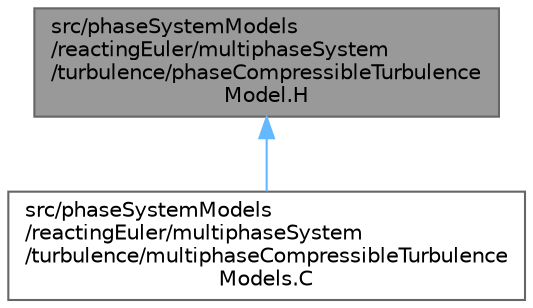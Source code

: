 digraph "src/phaseSystemModels/reactingEuler/multiphaseSystem/turbulence/phaseCompressibleTurbulenceModel.H"
{
 // LATEX_PDF_SIZE
  bgcolor="transparent";
  edge [fontname=Helvetica,fontsize=10,labelfontname=Helvetica,labelfontsize=10];
  node [fontname=Helvetica,fontsize=10,shape=box,height=0.2,width=0.4];
  Node1 [id="Node000001",label="src/phaseSystemModels\l/reactingEuler/multiphaseSystem\l/turbulence/phaseCompressibleTurbulence\lModel.H",height=0.2,width=0.4,color="gray40", fillcolor="grey60", style="filled", fontcolor="black",tooltip=" "];
  Node1 -> Node2 [id="edge1_Node000001_Node000002",dir="back",color="steelblue1",style="solid",tooltip=" "];
  Node2 [id="Node000002",label="src/phaseSystemModels\l/reactingEuler/multiphaseSystem\l/turbulence/multiphaseCompressibleTurbulence\lModels.C",height=0.2,width=0.4,color="grey40", fillcolor="white", style="filled",URL="$multiphaseCompressibleTurbulenceModels_8C.html",tooltip=" "];
}
